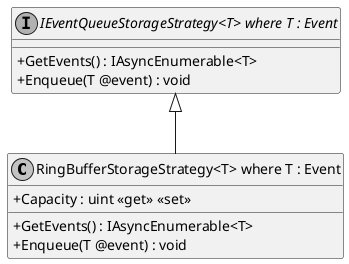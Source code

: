 @startuml
skinparam monochrome true
skinparam classAttributeIconSize 0

class "RingBufferStorageStrategy<T> where T : Event" {
    + Capacity : uint <<get>> <<set>>
    + GetEvents() : IAsyncEnumerable<T>
    + Enqueue(T @event) : void
}

interface "IEventQueueStorageStrategy<T> where T : Event" {
    + GetEvents() : IAsyncEnumerable<T>
    + Enqueue(T @event) : void
}

"IEventQueueStorageStrategy<T> where T : Event" <|-- "RingBufferStorageStrategy<T> where T : Event"
@enduml
